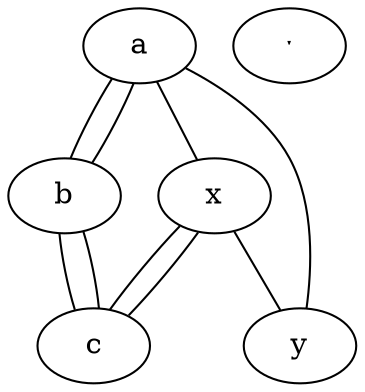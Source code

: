 graph test2 {
       a -- b -- c;
ˑ           a -- b -- c;
ˑ       a -- {x y};
       x -- c [w=10.0];
       x -- c [w=10.0];
       x -- y [w=5.0,len=3];
}

